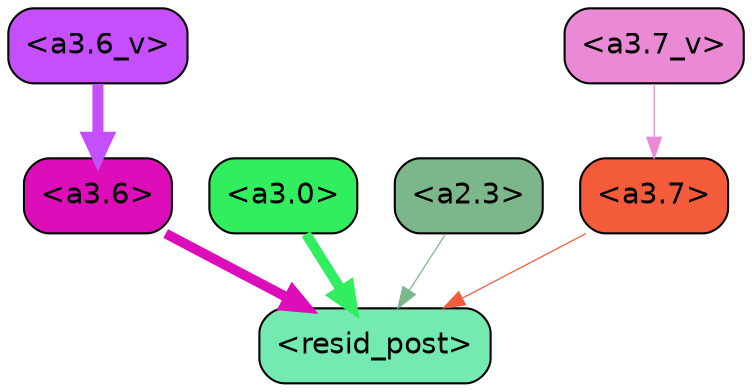 strict digraph "" {
	graph [bgcolor=transparent,
		layout=dot,
		overlap=false,
		splines=true
	];
	"<a3.7>"	[color=black,
		fillcolor="#f35b3b",
		fontname=Helvetica,
		shape=box,
		style="filled, rounded"];
	"<resid_post>"	[color=black,
		fillcolor="#74eab1",
		fontname=Helvetica,
		shape=box,
		style="filled, rounded"];
	"<a3.7>" -> "<resid_post>"	[color="#f35b3b",
		penwidth=0.6];
	"<a3.6>"	[color=black,
		fillcolor="#dd0eba",
		fontname=Helvetica,
		shape=box,
		style="filled, rounded"];
	"<a3.6>" -> "<resid_post>"	[color="#dd0eba",
		penwidth=4.753257989883423];
	"<a3.0>"	[color=black,
		fillcolor="#30ee5e",
		fontname=Helvetica,
		shape=box,
		style="filled, rounded"];
	"<a3.0>" -> "<resid_post>"	[color="#30ee5e",
		penwidth=4.90053927898407];
	"<a2.3>"	[color=black,
		fillcolor="#7cb78b",
		fontname=Helvetica,
		shape=box,
		style="filled, rounded"];
	"<a2.3>" -> "<resid_post>"	[color="#7cb78b",
		penwidth=0.6];
	"<a3.7_v>"	[color=black,
		fillcolor="#ea8ad5",
		fontname=Helvetica,
		shape=box,
		style="filled, rounded"];
	"<a3.7_v>" -> "<a3.7>"	[color="#ea8ad5",
		penwidth=0.6];
	"<a3.6_v>"	[color=black,
		fillcolor="#c550fb",
		fontname=Helvetica,
		shape=box,
		style="filled, rounded"];
	"<a3.6_v>" -> "<a3.6>"	[color="#c550fb",
		penwidth=5.297133803367615];
}
